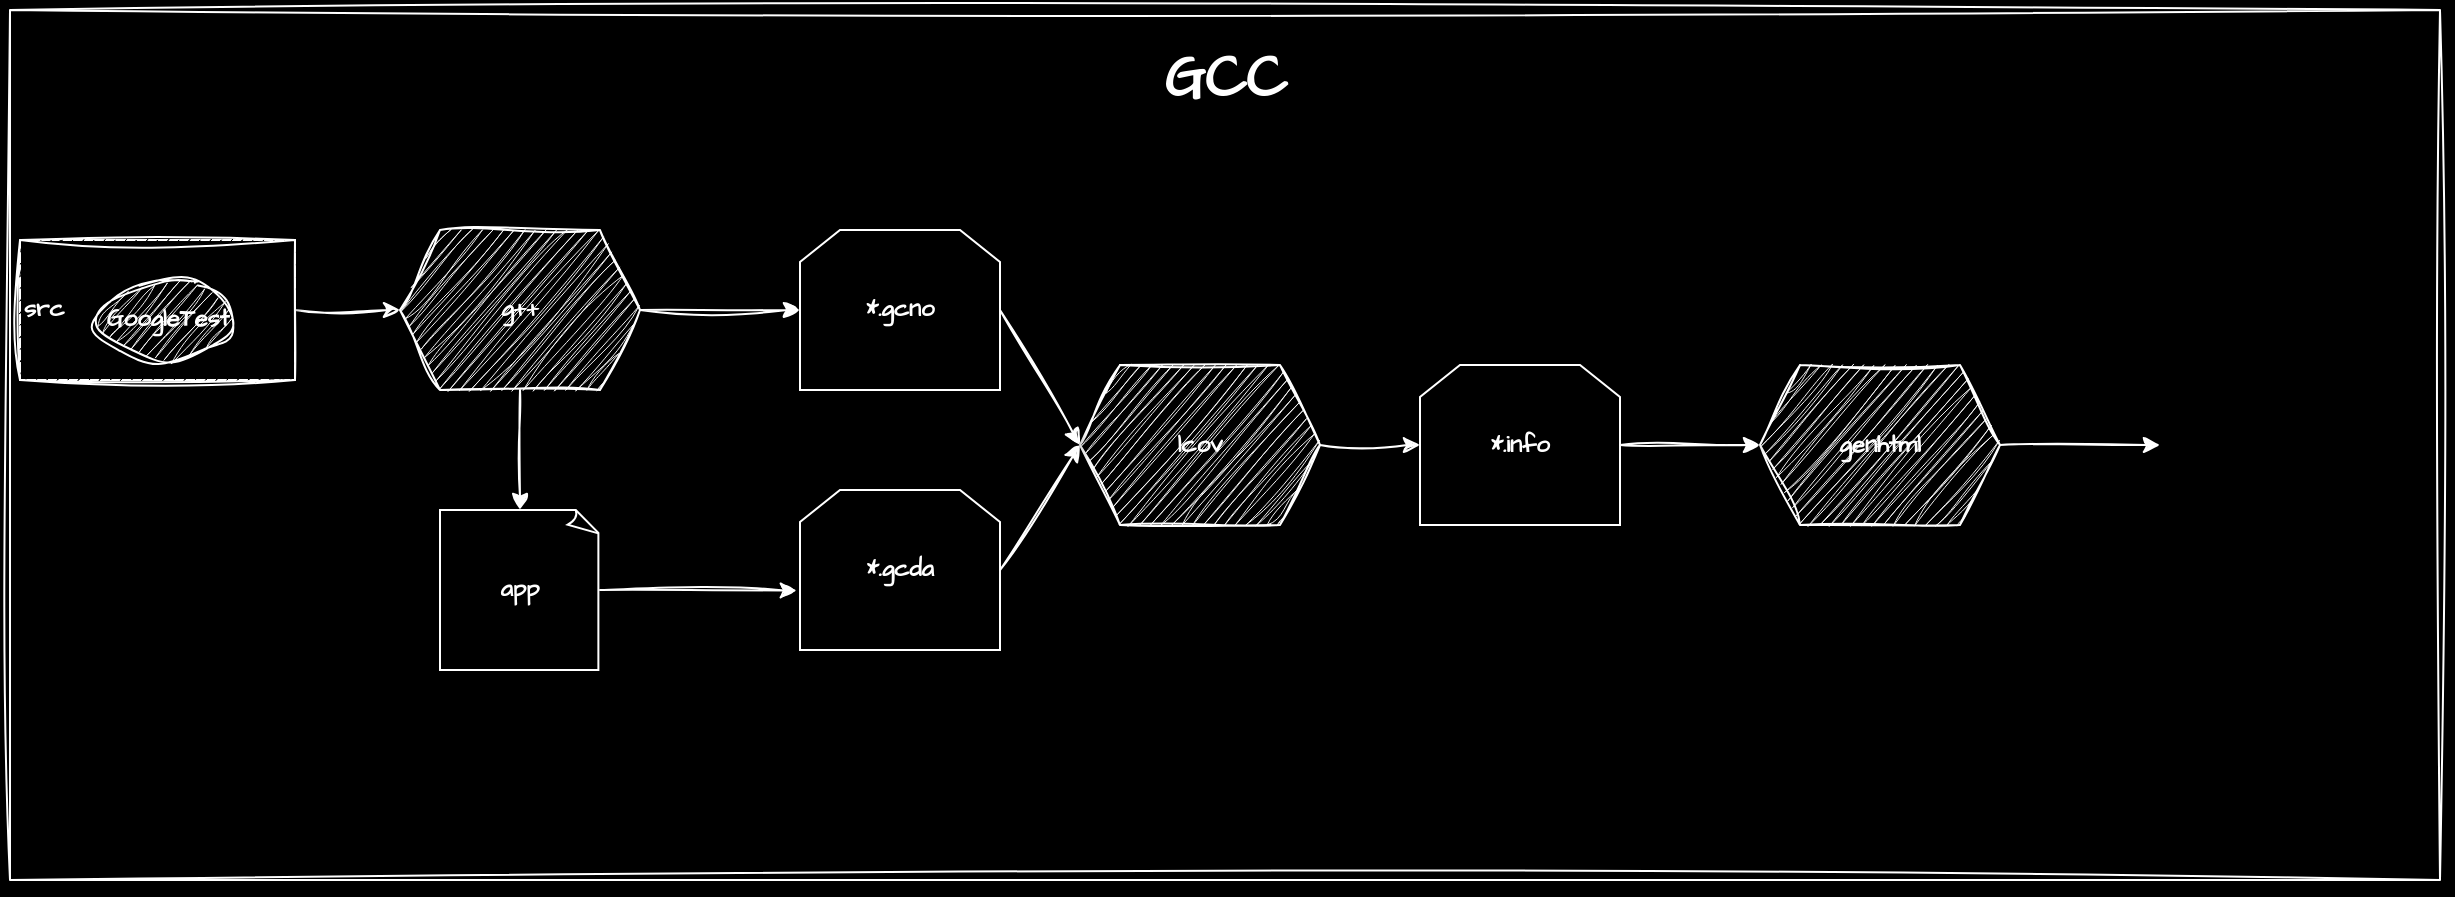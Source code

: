 <mxfile version="24.8.1">
  <diagram name="Page-1" id="u8WWuHk7CJ4AXS9igboz">
    <mxGraphModel dx="1036" dy="2447" grid="1" gridSize="10" guides="1" tooltips="1" connect="1" arrows="1" fold="1" page="1" pageScale="1" pageWidth="1200" pageHeight="1920" background="#000000" math="0" shadow="0">
      <root>
        <mxCell id="0" />
        <mxCell id="1" parent="0" />
        <mxCell id="DkCZoyiGRnXVjxQdqVyi-1" value="" style="whiteSpace=wrap;html=1;sketch=1;hachureGap=4;jiggle=2;curveFitting=1;fontFamily=Architects Daughter;fontSource=https%3A%2F%2Ffonts.googleapis.com%2Fcss%3Ffamily%3DArchitects%2BDaughter;shadow=1;movable=1;resizable=1;rotatable=1;deletable=1;editable=1;locked=0;connectable=1;fillColor=none;labelBackgroundColor=none;strokeColor=#FFFFFF;fontColor=#1A1A1A;" vertex="1" parent="1">
          <mxGeometry x="55" y="-340" width="1215" height="435" as="geometry" />
        </mxCell>
        <mxCell id="DkCZoyiGRnXVjxQdqVyi-2" value="&lt;b&gt;&lt;font style=&quot;font-size: 29px;&quot; color=&quot;#ffffff&quot;&gt;GCC&lt;/font&gt;&lt;/b&gt;" style="text;html=1;align=center;verticalAlign=middle;whiteSpace=wrap;rounded=0;fontFamily=Architects Daughter;fontSource=https%3A%2F%2Ffonts.googleapis.com%2Fcss%3Ffamily%3DArchitects%2BDaughter;shadow=1;movable=1;resizable=1;rotatable=1;deletable=1;editable=1;locked=0;connectable=1;labelBackgroundColor=none;fontColor=#1A1A1A;" vertex="1" parent="1">
          <mxGeometry x="632.5" y="-320" width="60" height="30" as="geometry" />
        </mxCell>
        <mxCell id="DkCZoyiGRnXVjxQdqVyi-9" value="" style="endArrow=classic;html=1;rounded=0;sketch=1;hachureGap=4;jiggle=2;curveFitting=1;fontFamily=Architects Daughter;fontSource=https%3A%2F%2Ffonts.googleapis.com%2Fcss%3Ffamily%3DArchitects%2BDaughter;shadow=1;exitX=1;exitY=0.5;exitDx=0;exitDy=0;strokeColor=#FFFFFF;labelBackgroundColor=none;fontColor=default;" edge="1" parent="1" source="DkCZoyiGRnXVjxQdqVyi-4" target="DkCZoyiGRnXVjxQdqVyi-12">
          <mxGeometry width="50" height="50" relative="1" as="geometry">
            <mxPoint x="270" y="-177.5" as="sourcePoint" />
            <mxPoint x="455" y="-207.5" as="targetPoint" />
          </mxGeometry>
        </mxCell>
        <mxCell id="DkCZoyiGRnXVjxQdqVyi-12" value="&lt;b&gt;&lt;font color=&quot;#ffffff&quot;&gt;g++&lt;/font&gt;&lt;/b&gt;" style="shape=hexagon;perimeter=hexagonPerimeter2;whiteSpace=wrap;html=1;fixedSize=1;hachureGap=4;fontFamily=Architects Daughter;fontSource=https%3A%2F%2Ffonts.googleapis.com%2Fcss%3Ffamily%3DArchitects%2BDaughter;fillColor=#EEEEEE;labelBackgroundColor=none;strokeColor=#FFFFFF;fontColor=#1A1A1A;shadow=1;sketch=1;curveFitting=1;jiggle=2;" vertex="1" parent="1">
          <mxGeometry x="250" y="-230" width="120" height="80" as="geometry" />
        </mxCell>
        <mxCell id="DkCZoyiGRnXVjxQdqVyi-13" value="" style="endArrow=classic;html=1;rounded=0;sketch=1;hachureGap=4;jiggle=2;curveFitting=1;fontFamily=Architects Daughter;fontSource=https%3A%2F%2Ffonts.googleapis.com%2Fcss%3Ffamily%3DArchitects%2BDaughter;exitX=1;exitY=0.5;exitDx=0;exitDy=0;shadow=1;labelBackgroundColor=none;strokeColor=#FFFFFF;fontColor=default;" edge="1" parent="1" source="DkCZoyiGRnXVjxQdqVyi-12" target="DkCZoyiGRnXVjxQdqVyi-14">
          <mxGeometry width="50" height="50" relative="1" as="geometry">
            <mxPoint x="663.5" y="-167.5" as="sourcePoint" />
            <mxPoint x="663.5" y="-107.5" as="targetPoint" />
          </mxGeometry>
        </mxCell>
        <mxCell id="DkCZoyiGRnXVjxQdqVyi-14" value="&lt;b&gt;&lt;font color=&quot;#ffffff&quot;&gt;*.gcno&lt;/font&gt;&lt;/b&gt;" style="shape=loopLimit;whiteSpace=wrap;html=1;hachureGap=4;fontFamily=Architects Daughter;fontSource=https%3A%2F%2Ffonts.googleapis.com%2Fcss%3Ffamily%3DArchitects%2BDaughter;labelBackgroundColor=none;fillColor=#000000;strokeColor=#FFFFFF;fontColor=#1A1A1A;" vertex="1" parent="1">
          <mxGeometry x="450" y="-230" width="100" height="80" as="geometry" />
        </mxCell>
        <mxCell id="DkCZoyiGRnXVjxQdqVyi-15" value="" style="endArrow=classic;html=1;rounded=0;sketch=1;hachureGap=4;jiggle=2;curveFitting=1;fontFamily=Architects Daughter;fontSource=https%3A%2F%2Ffonts.googleapis.com%2Fcss%3Ffamily%3DArchitects%2BDaughter;exitX=1;exitY=0.5;exitDx=0;exitDy=0;shadow=1;labelBackgroundColor=none;strokeColor=#FFFFFF;fontColor=default;" edge="1" parent="1" source="DkCZoyiGRnXVjxQdqVyi-40" target="DkCZoyiGRnXVjxQdqVyi-43">
          <mxGeometry width="50" height="50" relative="1" as="geometry">
            <mxPoint x="663.5" y="20" as="sourcePoint" />
            <mxPoint x="1110" y="-122.5" as="targetPoint" />
          </mxGeometry>
        </mxCell>
        <mxCell id="DkCZoyiGRnXVjxQdqVyi-20" value="" style="group;movable=1;resizable=1;rotatable=1;deletable=1;editable=1;locked=0;connectable=1;labelBackgroundColor=none;shadow=1;fillColor=#000000;strokeColor=#FFFFFF;gradientColor=none;container=0;" vertex="1" connectable="0" parent="1">
          <mxGeometry x="60" y="-225" width="137.5" height="70" as="geometry" />
        </mxCell>
        <mxCell id="DkCZoyiGRnXVjxQdqVyi-25" value="" style="endArrow=classic;html=1;rounded=0;sketch=1;hachureGap=4;jiggle=2;curveFitting=1;fontFamily=Architects Daughter;fontSource=https%3A%2F%2Ffonts.googleapis.com%2Fcss%3Ffamily%3DArchitects%2BDaughter;exitX=0.5;exitY=1;exitDx=0;exitDy=0;shadow=1;entryX=0.5;entryY=0;entryDx=0;entryDy=0;entryPerimeter=0;labelBackgroundColor=none;strokeColor=#FFFFFF;fontColor=default;" edge="1" parent="1" source="DkCZoyiGRnXVjxQdqVyi-12" target="DkCZoyiGRnXVjxQdqVyi-27">
          <mxGeometry width="50" height="50" relative="1" as="geometry">
            <mxPoint x="370" y="-80" as="sourcePoint" />
            <mxPoint x="308.4" y="-79.4" as="targetPoint" />
          </mxGeometry>
        </mxCell>
        <mxCell id="DkCZoyiGRnXVjxQdqVyi-27" value="&lt;b&gt;&lt;font color=&quot;#ffffff&quot;&gt;app&lt;/font&gt;&lt;/b&gt;" style="whiteSpace=wrap;html=1;shape=mxgraph.basic.document;hachureGap=4;fontFamily=Architects Daughter;fontSource=https%3A%2F%2Ffonts.googleapis.com%2Fcss%3Ffamily%3DArchitects%2BDaughter;labelBackgroundColor=none;fillColor=#000000;strokeColor=#FFFFFF;fontColor=#1A1A1A;" vertex="1" parent="1">
          <mxGeometry x="270" y="-90" width="80" height="80" as="geometry" />
        </mxCell>
        <mxCell id="DkCZoyiGRnXVjxQdqVyi-28" value="" style="endArrow=classic;html=1;rounded=0;sketch=1;hachureGap=4;jiggle=2;curveFitting=1;fontFamily=Architects Daughter;fontSource=https%3A%2F%2Ffonts.googleapis.com%2Fcss%3Ffamily%3DArchitects%2BDaughter;shadow=1;entryX=-0.016;entryY=0.628;entryDx=0;entryDy=0;entryPerimeter=0;exitX=1;exitY=0.5;exitDx=0;exitDy=0;exitPerimeter=0;labelBackgroundColor=none;strokeColor=#FFFFFF;fontColor=default;" edge="1" parent="1" source="DkCZoyiGRnXVjxQdqVyi-27" target="DkCZoyiGRnXVjxQdqVyi-29">
          <mxGeometry width="50" height="50" relative="1" as="geometry">
            <mxPoint x="360" y="-50" as="sourcePoint" />
            <mxPoint x="430" y="-50.5" as="targetPoint" />
          </mxGeometry>
        </mxCell>
        <mxCell id="DkCZoyiGRnXVjxQdqVyi-29" value="&lt;b&gt;&lt;font color=&quot;#ffffff&quot;&gt;*.gcda&lt;/font&gt;&lt;/b&gt;" style="shape=loopLimit;whiteSpace=wrap;html=1;hachureGap=4;fontFamily=Architects Daughter;fontSource=https%3A%2F%2Ffonts.googleapis.com%2Fcss%3Ffamily%3DArchitects%2BDaughter;labelBackgroundColor=none;fillColor=#000000;strokeColor=#FFFFFF;fontColor=#1A1A1A;shadow=0;" vertex="1" parent="1">
          <mxGeometry x="450" y="-100" width="100" height="80" as="geometry" />
        </mxCell>
        <mxCell id="DkCZoyiGRnXVjxQdqVyi-30" value="&lt;b&gt;&lt;font color=&quot;#ffffff&quot;&gt;lcov&lt;/font&gt;&lt;/b&gt;" style="shape=hexagon;perimeter=hexagonPerimeter2;whiteSpace=wrap;html=1;fixedSize=1;sketch=1;hachureGap=4;jiggle=2;curveFitting=1;fontFamily=Architects Daughter;fontSource=https%3A%2F%2Ffonts.googleapis.com%2Fcss%3Ffamily%3DArchitects%2BDaughter;fillColor=#EEEEEE;labelBackgroundColor=none;strokeColor=#FFFFFF;fontColor=#1A1A1A;" vertex="1" parent="1">
          <mxGeometry x="590" y="-162.5" width="120" height="80" as="geometry" />
        </mxCell>
        <mxCell id="DkCZoyiGRnXVjxQdqVyi-31" value="" style="endArrow=classic;html=1;rounded=0;sketch=1;hachureGap=4;jiggle=2;curveFitting=1;fontFamily=Architects Daughter;fontSource=https%3A%2F%2Ffonts.googleapis.com%2Fcss%3Ffamily%3DArchitects%2BDaughter;exitX=1;exitY=0.5;exitDx=0;exitDy=0;shadow=1;entryX=0;entryY=0.5;entryDx=0;entryDy=0;labelBackgroundColor=none;strokeColor=#FFFFFF;fontColor=default;" edge="1" parent="1" source="DkCZoyiGRnXVjxQdqVyi-14" target="DkCZoyiGRnXVjxQdqVyi-30">
          <mxGeometry width="50" height="50" relative="1" as="geometry">
            <mxPoint x="380" y="-180" as="sourcePoint" />
            <mxPoint x="460" y="-180" as="targetPoint" />
          </mxGeometry>
        </mxCell>
        <mxCell id="DkCZoyiGRnXVjxQdqVyi-32" value="" style="endArrow=classic;html=1;rounded=0;sketch=1;hachureGap=4;jiggle=2;curveFitting=1;fontFamily=Architects Daughter;fontSource=https%3A%2F%2Ffonts.googleapis.com%2Fcss%3Ffamily%3DArchitects%2BDaughter;exitX=1;exitY=0.5;exitDx=0;exitDy=0;shadow=1;entryX=0;entryY=0.5;entryDx=0;entryDy=0;labelBackgroundColor=none;strokeColor=#FFFFFF;fontColor=default;" edge="1" parent="1" source="DkCZoyiGRnXVjxQdqVyi-29" target="DkCZoyiGRnXVjxQdqVyi-30">
          <mxGeometry width="50" height="50" relative="1" as="geometry">
            <mxPoint x="550" y="-60" as="sourcePoint" />
            <mxPoint x="650" y="8" as="targetPoint" />
          </mxGeometry>
        </mxCell>
        <mxCell id="DkCZoyiGRnXVjxQdqVyi-33" value="" style="endArrow=classic;html=1;rounded=0;sketch=1;hachureGap=4;jiggle=2;curveFitting=1;fontFamily=Architects Daughter;fontSource=https%3A%2F%2Ffonts.googleapis.com%2Fcss%3Ffamily%3DArchitects%2BDaughter;exitX=1;exitY=0.5;exitDx=0;exitDy=0;shadow=1;entryX=0;entryY=0.5;entryDx=0;entryDy=0;labelBackgroundColor=none;strokeColor=#FFFFFF;fontColor=default;" edge="1" parent="1" source="DkCZoyiGRnXVjxQdqVyi-30" target="DkCZoyiGRnXVjxQdqVyi-34">
          <mxGeometry width="50" height="50" relative="1" as="geometry">
            <mxPoint x="820" y="-162.5" as="sourcePoint" />
            <mxPoint x="860" y="-94.5" as="targetPoint" />
          </mxGeometry>
        </mxCell>
        <mxCell id="DkCZoyiGRnXVjxQdqVyi-34" value="&lt;b&gt;&lt;font color=&quot;#ffffff&quot;&gt;*.info&lt;/font&gt;&lt;/b&gt;" style="shape=loopLimit;whiteSpace=wrap;html=1;hachureGap=4;fontFamily=Architects Daughter;fontSource=https%3A%2F%2Ffonts.googleapis.com%2Fcss%3Ffamily%3DArchitects%2BDaughter;labelBackgroundColor=none;fillColor=#000000;strokeColor=#FFFFFF;fontColor=#1A1A1A;" vertex="1" parent="1">
          <mxGeometry x="760" y="-162.5" width="100" height="80" as="geometry" />
        </mxCell>
        <mxCell id="DkCZoyiGRnXVjxQdqVyi-40" value="&lt;b&gt;&lt;font color=&quot;#ffffff&quot;&gt;genhtml&lt;/font&gt;&lt;/b&gt;" style="shape=hexagon;perimeter=hexagonPerimeter2;whiteSpace=wrap;html=1;fixedSize=1;sketch=1;hachureGap=4;jiggle=2;curveFitting=1;fontFamily=Architects Daughter;fontSource=https%3A%2F%2Ffonts.googleapis.com%2Fcss%3Ffamily%3DArchitects%2BDaughter;fillColor=#EEEEEE;labelBackgroundColor=none;strokeColor=#FFFFFF;fontColor=#1A1A1A;" vertex="1" parent="1">
          <mxGeometry x="930" y="-162.5" width="120" height="80" as="geometry" />
        </mxCell>
        <mxCell id="DkCZoyiGRnXVjxQdqVyi-41" value="" style="endArrow=classic;html=1;rounded=0;sketch=1;hachureGap=4;jiggle=2;curveFitting=1;fontFamily=Architects Daughter;fontSource=https%3A%2F%2Ffonts.googleapis.com%2Fcss%3Ffamily%3DArchitects%2BDaughter;exitX=1;exitY=0.5;exitDx=0;exitDy=0;shadow=1;entryX=0;entryY=0.5;entryDx=0;entryDy=0;labelBackgroundColor=none;strokeColor=#FFFFFF;fontColor=default;" edge="1" parent="1" source="DkCZoyiGRnXVjxQdqVyi-34" target="DkCZoyiGRnXVjxQdqVyi-40">
          <mxGeometry width="50" height="50" relative="1" as="geometry">
            <mxPoint x="1010" y="-20" as="sourcePoint" />
            <mxPoint x="1070" y="-20" as="targetPoint" />
          </mxGeometry>
        </mxCell>
        <mxCell id="DkCZoyiGRnXVjxQdqVyi-43" value="" style="shape=image;html=1;verticalAlign=top;verticalLabelPosition=bottom;labelBackgroundColor=#ffffff;imageAspect=0;aspect=fixed;image=https://cdn0.iconfinder.com/data/icons/social-media-2183/512/social__media__social_media__html_5_-128.png;sketch=1;hachureGap=4;jiggle=2;curveFitting=1;strokeColor=#FFFFFF;fontFamily=Architects Daughter;fontSource=https%3A%2F%2Ffonts.googleapis.com%2Fcss%3Ffamily%3DArchitects%2BDaughter;fontColor=#1A1A1A;fillColor=#EEEEEE;" vertex="1" parent="1">
          <mxGeometry x="1130" y="-186.5" width="128" height="128" as="geometry" />
        </mxCell>
        <mxCell id="DkCZoyiGRnXVjxQdqVyi-4" value="&lt;div style=&quot;&quot;&gt;&lt;span style=&quot;background-color: initial;&quot;&gt;&lt;b&gt;&lt;font color=&quot;#ffffff&quot;&gt;src&lt;/font&gt;&lt;/b&gt;&lt;/span&gt;&lt;/div&gt;" style="rounded=0;whiteSpace=wrap;html=1;hachureGap=4;fontFamily=Architects Daughter;fontSource=https%3A%2F%2Ffonts.googleapis.com%2Fcss%3Ffamily%3DArchitects%2BDaughter;shadow=0;align=left;movable=1;resizable=1;rotatable=1;deletable=1;editable=1;locked=0;connectable=1;labelBackgroundColor=none;fillColor=#000000;strokeColor=#FFFFFF;fontColor=#1A1A1A;sketch=1;curveFitting=1;jiggle=2;" vertex="1" parent="1">
          <mxGeometry x="60" y="-225" width="137.5" height="70" as="geometry" />
        </mxCell>
        <mxCell id="DkCZoyiGRnXVjxQdqVyi-11" value="&lt;b&gt;&lt;font color=&quot;#ffffff&quot;&gt;GoogleTest&lt;/font&gt;&lt;/b&gt;" style="ellipse;whiteSpace=wrap;html=1;sketch=1;hachureGap=4;jiggle=2;curveFitting=1;fontFamily=Architects Daughter;fontSource=https%3A%2F%2Ffonts.googleapis.com%2Fcss%3Ffamily%3DArchitects%2BDaughter;movable=1;resizable=1;rotatable=1;deletable=1;editable=1;locked=0;connectable=1;labelBackgroundColor=none;fillColor=#EEEEEE;strokeColor=#FFFFFF;fontColor=#1A1A1A;" vertex="1" parent="1">
          <mxGeometry x="98.75" y="-205" width="70" height="40" as="geometry" />
        </mxCell>
      </root>
    </mxGraphModel>
  </diagram>
</mxfile>
